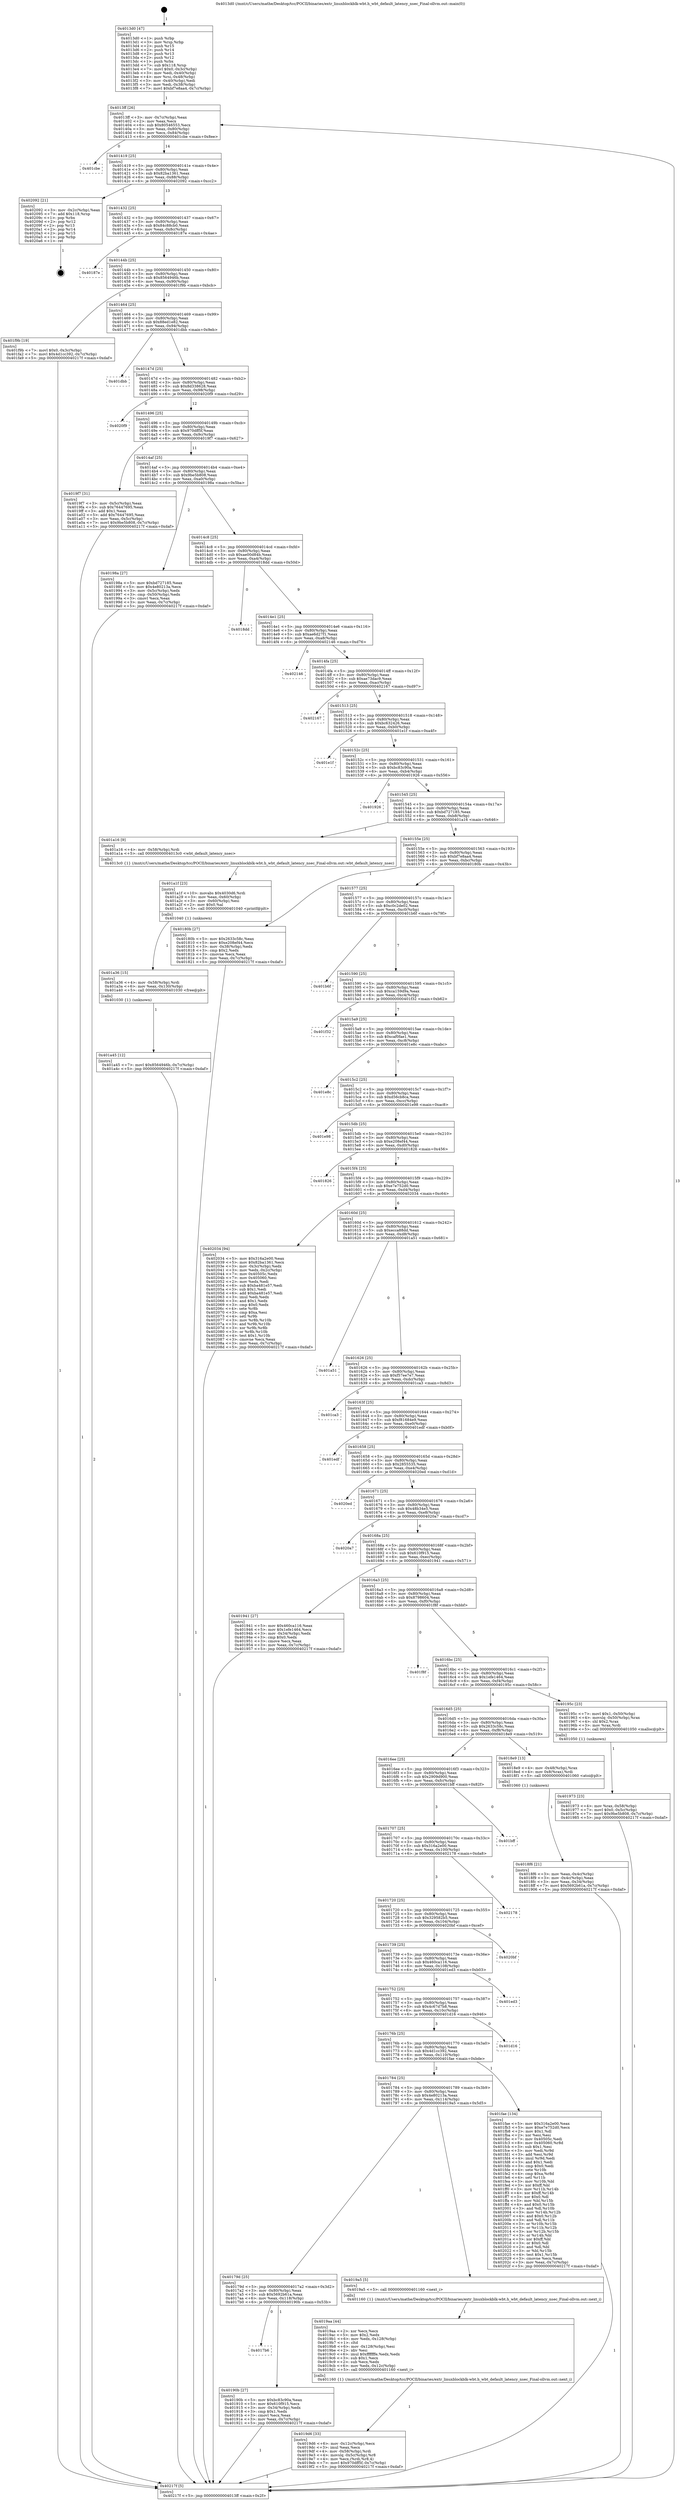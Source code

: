 digraph "0x4013d0" {
  label = "0x4013d0 (/mnt/c/Users/mathe/Desktop/tcc/POCII/binaries/extr_linuxblockblk-wbt.h_wbt_default_latency_nsec_Final-ollvm.out::main(0))"
  labelloc = "t"
  node[shape=record]

  Entry [label="",width=0.3,height=0.3,shape=circle,fillcolor=black,style=filled]
  "0x4013ff" [label="{
     0x4013ff [26]\l
     | [instrs]\l
     &nbsp;&nbsp;0x4013ff \<+3\>: mov -0x7c(%rbp),%eax\l
     &nbsp;&nbsp;0x401402 \<+2\>: mov %eax,%ecx\l
     &nbsp;&nbsp;0x401404 \<+6\>: sub $0x80546553,%ecx\l
     &nbsp;&nbsp;0x40140a \<+3\>: mov %eax,-0x80(%rbp)\l
     &nbsp;&nbsp;0x40140d \<+6\>: mov %ecx,-0x84(%rbp)\l
     &nbsp;&nbsp;0x401413 \<+6\>: je 0000000000401cbe \<main+0x8ee\>\l
  }"]
  "0x401cbe" [label="{
     0x401cbe\l
  }", style=dashed]
  "0x401419" [label="{
     0x401419 [25]\l
     | [instrs]\l
     &nbsp;&nbsp;0x401419 \<+5\>: jmp 000000000040141e \<main+0x4e\>\l
     &nbsp;&nbsp;0x40141e \<+3\>: mov -0x80(%rbp),%eax\l
     &nbsp;&nbsp;0x401421 \<+5\>: sub $0x82ba1361,%eax\l
     &nbsp;&nbsp;0x401426 \<+6\>: mov %eax,-0x88(%rbp)\l
     &nbsp;&nbsp;0x40142c \<+6\>: je 0000000000402092 \<main+0xcc2\>\l
  }"]
  Exit [label="",width=0.3,height=0.3,shape=circle,fillcolor=black,style=filled,peripheries=2]
  "0x402092" [label="{
     0x402092 [21]\l
     | [instrs]\l
     &nbsp;&nbsp;0x402092 \<+3\>: mov -0x2c(%rbp),%eax\l
     &nbsp;&nbsp;0x402095 \<+7\>: add $0x118,%rsp\l
     &nbsp;&nbsp;0x40209c \<+1\>: pop %rbx\l
     &nbsp;&nbsp;0x40209d \<+2\>: pop %r12\l
     &nbsp;&nbsp;0x40209f \<+2\>: pop %r13\l
     &nbsp;&nbsp;0x4020a1 \<+2\>: pop %r14\l
     &nbsp;&nbsp;0x4020a3 \<+2\>: pop %r15\l
     &nbsp;&nbsp;0x4020a5 \<+1\>: pop %rbp\l
     &nbsp;&nbsp;0x4020a6 \<+1\>: ret\l
  }"]
  "0x401432" [label="{
     0x401432 [25]\l
     | [instrs]\l
     &nbsp;&nbsp;0x401432 \<+5\>: jmp 0000000000401437 \<main+0x67\>\l
     &nbsp;&nbsp;0x401437 \<+3\>: mov -0x80(%rbp),%eax\l
     &nbsp;&nbsp;0x40143a \<+5\>: sub $0x84c88cb0,%eax\l
     &nbsp;&nbsp;0x40143f \<+6\>: mov %eax,-0x8c(%rbp)\l
     &nbsp;&nbsp;0x401445 \<+6\>: je 000000000040187e \<main+0x4ae\>\l
  }"]
  "0x401a45" [label="{
     0x401a45 [12]\l
     | [instrs]\l
     &nbsp;&nbsp;0x401a45 \<+7\>: movl $0x8564946b,-0x7c(%rbp)\l
     &nbsp;&nbsp;0x401a4c \<+5\>: jmp 000000000040217f \<main+0xdaf\>\l
  }"]
  "0x40187e" [label="{
     0x40187e\l
  }", style=dashed]
  "0x40144b" [label="{
     0x40144b [25]\l
     | [instrs]\l
     &nbsp;&nbsp;0x40144b \<+5\>: jmp 0000000000401450 \<main+0x80\>\l
     &nbsp;&nbsp;0x401450 \<+3\>: mov -0x80(%rbp),%eax\l
     &nbsp;&nbsp;0x401453 \<+5\>: sub $0x8564946b,%eax\l
     &nbsp;&nbsp;0x401458 \<+6\>: mov %eax,-0x90(%rbp)\l
     &nbsp;&nbsp;0x40145e \<+6\>: je 0000000000401f9b \<main+0xbcb\>\l
  }"]
  "0x401a36" [label="{
     0x401a36 [15]\l
     | [instrs]\l
     &nbsp;&nbsp;0x401a36 \<+4\>: mov -0x58(%rbp),%rdi\l
     &nbsp;&nbsp;0x401a3a \<+6\>: mov %eax,-0x130(%rbp)\l
     &nbsp;&nbsp;0x401a40 \<+5\>: call 0000000000401030 \<free@plt\>\l
     | [calls]\l
     &nbsp;&nbsp;0x401030 \{1\} (unknown)\l
  }"]
  "0x401f9b" [label="{
     0x401f9b [19]\l
     | [instrs]\l
     &nbsp;&nbsp;0x401f9b \<+7\>: movl $0x0,-0x3c(%rbp)\l
     &nbsp;&nbsp;0x401fa2 \<+7\>: movl $0x4d1cc392,-0x7c(%rbp)\l
     &nbsp;&nbsp;0x401fa9 \<+5\>: jmp 000000000040217f \<main+0xdaf\>\l
  }"]
  "0x401464" [label="{
     0x401464 [25]\l
     | [instrs]\l
     &nbsp;&nbsp;0x401464 \<+5\>: jmp 0000000000401469 \<main+0x99\>\l
     &nbsp;&nbsp;0x401469 \<+3\>: mov -0x80(%rbp),%eax\l
     &nbsp;&nbsp;0x40146c \<+5\>: sub $0x88ed1e82,%eax\l
     &nbsp;&nbsp;0x401471 \<+6\>: mov %eax,-0x94(%rbp)\l
     &nbsp;&nbsp;0x401477 \<+6\>: je 0000000000401dbb \<main+0x9eb\>\l
  }"]
  "0x401a1f" [label="{
     0x401a1f [23]\l
     | [instrs]\l
     &nbsp;&nbsp;0x401a1f \<+10\>: movabs $0x4030d6,%rdi\l
     &nbsp;&nbsp;0x401a29 \<+3\>: mov %eax,-0x60(%rbp)\l
     &nbsp;&nbsp;0x401a2c \<+3\>: mov -0x60(%rbp),%esi\l
     &nbsp;&nbsp;0x401a2f \<+2\>: mov $0x0,%al\l
     &nbsp;&nbsp;0x401a31 \<+5\>: call 0000000000401040 \<printf@plt\>\l
     | [calls]\l
     &nbsp;&nbsp;0x401040 \{1\} (unknown)\l
  }"]
  "0x401dbb" [label="{
     0x401dbb\l
  }", style=dashed]
  "0x40147d" [label="{
     0x40147d [25]\l
     | [instrs]\l
     &nbsp;&nbsp;0x40147d \<+5\>: jmp 0000000000401482 \<main+0xb2\>\l
     &nbsp;&nbsp;0x401482 \<+3\>: mov -0x80(%rbp),%eax\l
     &nbsp;&nbsp;0x401485 \<+5\>: sub $0x8d338628,%eax\l
     &nbsp;&nbsp;0x40148a \<+6\>: mov %eax,-0x98(%rbp)\l
     &nbsp;&nbsp;0x401490 \<+6\>: je 00000000004020f9 \<main+0xd29\>\l
  }"]
  "0x4019d6" [label="{
     0x4019d6 [33]\l
     | [instrs]\l
     &nbsp;&nbsp;0x4019d6 \<+6\>: mov -0x12c(%rbp),%ecx\l
     &nbsp;&nbsp;0x4019dc \<+3\>: imul %eax,%ecx\l
     &nbsp;&nbsp;0x4019df \<+4\>: mov -0x58(%rbp),%rdi\l
     &nbsp;&nbsp;0x4019e3 \<+4\>: movslq -0x5c(%rbp),%r8\l
     &nbsp;&nbsp;0x4019e7 \<+4\>: mov %ecx,(%rdi,%r8,4)\l
     &nbsp;&nbsp;0x4019eb \<+7\>: movl $0x970dff5f,-0x7c(%rbp)\l
     &nbsp;&nbsp;0x4019f2 \<+5\>: jmp 000000000040217f \<main+0xdaf\>\l
  }"]
  "0x4020f9" [label="{
     0x4020f9\l
  }", style=dashed]
  "0x401496" [label="{
     0x401496 [25]\l
     | [instrs]\l
     &nbsp;&nbsp;0x401496 \<+5\>: jmp 000000000040149b \<main+0xcb\>\l
     &nbsp;&nbsp;0x40149b \<+3\>: mov -0x80(%rbp),%eax\l
     &nbsp;&nbsp;0x40149e \<+5\>: sub $0x970dff5f,%eax\l
     &nbsp;&nbsp;0x4014a3 \<+6\>: mov %eax,-0x9c(%rbp)\l
     &nbsp;&nbsp;0x4014a9 \<+6\>: je 00000000004019f7 \<main+0x627\>\l
  }"]
  "0x4019aa" [label="{
     0x4019aa [44]\l
     | [instrs]\l
     &nbsp;&nbsp;0x4019aa \<+2\>: xor %ecx,%ecx\l
     &nbsp;&nbsp;0x4019ac \<+5\>: mov $0x2,%edx\l
     &nbsp;&nbsp;0x4019b1 \<+6\>: mov %edx,-0x128(%rbp)\l
     &nbsp;&nbsp;0x4019b7 \<+1\>: cltd\l
     &nbsp;&nbsp;0x4019b8 \<+6\>: mov -0x128(%rbp),%esi\l
     &nbsp;&nbsp;0x4019be \<+2\>: idiv %esi\l
     &nbsp;&nbsp;0x4019c0 \<+6\>: imul $0xfffffffe,%edx,%edx\l
     &nbsp;&nbsp;0x4019c6 \<+3\>: sub $0x1,%ecx\l
     &nbsp;&nbsp;0x4019c9 \<+2\>: sub %ecx,%edx\l
     &nbsp;&nbsp;0x4019cb \<+6\>: mov %edx,-0x12c(%rbp)\l
     &nbsp;&nbsp;0x4019d1 \<+5\>: call 0000000000401160 \<next_i\>\l
     | [calls]\l
     &nbsp;&nbsp;0x401160 \{1\} (/mnt/c/Users/mathe/Desktop/tcc/POCII/binaries/extr_linuxblockblk-wbt.h_wbt_default_latency_nsec_Final-ollvm.out::next_i)\l
  }"]
  "0x4019f7" [label="{
     0x4019f7 [31]\l
     | [instrs]\l
     &nbsp;&nbsp;0x4019f7 \<+3\>: mov -0x5c(%rbp),%eax\l
     &nbsp;&nbsp;0x4019fa \<+5\>: sub $0x76447695,%eax\l
     &nbsp;&nbsp;0x4019ff \<+3\>: add $0x1,%eax\l
     &nbsp;&nbsp;0x401a02 \<+5\>: add $0x76447695,%eax\l
     &nbsp;&nbsp;0x401a07 \<+3\>: mov %eax,-0x5c(%rbp)\l
     &nbsp;&nbsp;0x401a0a \<+7\>: movl $0x9be5b808,-0x7c(%rbp)\l
     &nbsp;&nbsp;0x401a11 \<+5\>: jmp 000000000040217f \<main+0xdaf\>\l
  }"]
  "0x4014af" [label="{
     0x4014af [25]\l
     | [instrs]\l
     &nbsp;&nbsp;0x4014af \<+5\>: jmp 00000000004014b4 \<main+0xe4\>\l
     &nbsp;&nbsp;0x4014b4 \<+3\>: mov -0x80(%rbp),%eax\l
     &nbsp;&nbsp;0x4014b7 \<+5\>: sub $0x9be5b808,%eax\l
     &nbsp;&nbsp;0x4014bc \<+6\>: mov %eax,-0xa0(%rbp)\l
     &nbsp;&nbsp;0x4014c2 \<+6\>: je 000000000040198a \<main+0x5ba\>\l
  }"]
  "0x401973" [label="{
     0x401973 [23]\l
     | [instrs]\l
     &nbsp;&nbsp;0x401973 \<+4\>: mov %rax,-0x58(%rbp)\l
     &nbsp;&nbsp;0x401977 \<+7\>: movl $0x0,-0x5c(%rbp)\l
     &nbsp;&nbsp;0x40197e \<+7\>: movl $0x9be5b808,-0x7c(%rbp)\l
     &nbsp;&nbsp;0x401985 \<+5\>: jmp 000000000040217f \<main+0xdaf\>\l
  }"]
  "0x40198a" [label="{
     0x40198a [27]\l
     | [instrs]\l
     &nbsp;&nbsp;0x40198a \<+5\>: mov $0xbd727185,%eax\l
     &nbsp;&nbsp;0x40198f \<+5\>: mov $0x4e80213a,%ecx\l
     &nbsp;&nbsp;0x401994 \<+3\>: mov -0x5c(%rbp),%edx\l
     &nbsp;&nbsp;0x401997 \<+3\>: cmp -0x50(%rbp),%edx\l
     &nbsp;&nbsp;0x40199a \<+3\>: cmovl %ecx,%eax\l
     &nbsp;&nbsp;0x40199d \<+3\>: mov %eax,-0x7c(%rbp)\l
     &nbsp;&nbsp;0x4019a0 \<+5\>: jmp 000000000040217f \<main+0xdaf\>\l
  }"]
  "0x4014c8" [label="{
     0x4014c8 [25]\l
     | [instrs]\l
     &nbsp;&nbsp;0x4014c8 \<+5\>: jmp 00000000004014cd \<main+0xfd\>\l
     &nbsp;&nbsp;0x4014cd \<+3\>: mov -0x80(%rbp),%eax\l
     &nbsp;&nbsp;0x4014d0 \<+5\>: sub $0xae00d84b,%eax\l
     &nbsp;&nbsp;0x4014d5 \<+6\>: mov %eax,-0xa4(%rbp)\l
     &nbsp;&nbsp;0x4014db \<+6\>: je 00000000004018dd \<main+0x50d\>\l
  }"]
  "0x4017b6" [label="{
     0x4017b6\l
  }", style=dashed]
  "0x4018dd" [label="{
     0x4018dd\l
  }", style=dashed]
  "0x4014e1" [label="{
     0x4014e1 [25]\l
     | [instrs]\l
     &nbsp;&nbsp;0x4014e1 \<+5\>: jmp 00000000004014e6 \<main+0x116\>\l
     &nbsp;&nbsp;0x4014e6 \<+3\>: mov -0x80(%rbp),%eax\l
     &nbsp;&nbsp;0x4014e9 \<+5\>: sub $0xae6d27f1,%eax\l
     &nbsp;&nbsp;0x4014ee \<+6\>: mov %eax,-0xa8(%rbp)\l
     &nbsp;&nbsp;0x4014f4 \<+6\>: je 0000000000402146 \<main+0xd76\>\l
  }"]
  "0x40190b" [label="{
     0x40190b [27]\l
     | [instrs]\l
     &nbsp;&nbsp;0x40190b \<+5\>: mov $0xbc83c90a,%eax\l
     &nbsp;&nbsp;0x401910 \<+5\>: mov $0x610f915,%ecx\l
     &nbsp;&nbsp;0x401915 \<+3\>: mov -0x34(%rbp),%edx\l
     &nbsp;&nbsp;0x401918 \<+3\>: cmp $0x1,%edx\l
     &nbsp;&nbsp;0x40191b \<+3\>: cmovl %ecx,%eax\l
     &nbsp;&nbsp;0x40191e \<+3\>: mov %eax,-0x7c(%rbp)\l
     &nbsp;&nbsp;0x401921 \<+5\>: jmp 000000000040217f \<main+0xdaf\>\l
  }"]
  "0x402146" [label="{
     0x402146\l
  }", style=dashed]
  "0x4014fa" [label="{
     0x4014fa [25]\l
     | [instrs]\l
     &nbsp;&nbsp;0x4014fa \<+5\>: jmp 00000000004014ff \<main+0x12f\>\l
     &nbsp;&nbsp;0x4014ff \<+3\>: mov -0x80(%rbp),%eax\l
     &nbsp;&nbsp;0x401502 \<+5\>: sub $0xae73dac9,%eax\l
     &nbsp;&nbsp;0x401507 \<+6\>: mov %eax,-0xac(%rbp)\l
     &nbsp;&nbsp;0x40150d \<+6\>: je 0000000000402167 \<main+0xd97\>\l
  }"]
  "0x40179d" [label="{
     0x40179d [25]\l
     | [instrs]\l
     &nbsp;&nbsp;0x40179d \<+5\>: jmp 00000000004017a2 \<main+0x3d2\>\l
     &nbsp;&nbsp;0x4017a2 \<+3\>: mov -0x80(%rbp),%eax\l
     &nbsp;&nbsp;0x4017a5 \<+5\>: sub $0x5692b61a,%eax\l
     &nbsp;&nbsp;0x4017aa \<+6\>: mov %eax,-0x118(%rbp)\l
     &nbsp;&nbsp;0x4017b0 \<+6\>: je 000000000040190b \<main+0x53b\>\l
  }"]
  "0x402167" [label="{
     0x402167\l
  }", style=dashed]
  "0x401513" [label="{
     0x401513 [25]\l
     | [instrs]\l
     &nbsp;&nbsp;0x401513 \<+5\>: jmp 0000000000401518 \<main+0x148\>\l
     &nbsp;&nbsp;0x401518 \<+3\>: mov -0x80(%rbp),%eax\l
     &nbsp;&nbsp;0x40151b \<+5\>: sub $0xbc632426,%eax\l
     &nbsp;&nbsp;0x401520 \<+6\>: mov %eax,-0xb0(%rbp)\l
     &nbsp;&nbsp;0x401526 \<+6\>: je 0000000000401e1f \<main+0xa4f\>\l
  }"]
  "0x4019a5" [label="{
     0x4019a5 [5]\l
     | [instrs]\l
     &nbsp;&nbsp;0x4019a5 \<+5\>: call 0000000000401160 \<next_i\>\l
     | [calls]\l
     &nbsp;&nbsp;0x401160 \{1\} (/mnt/c/Users/mathe/Desktop/tcc/POCII/binaries/extr_linuxblockblk-wbt.h_wbt_default_latency_nsec_Final-ollvm.out::next_i)\l
  }"]
  "0x401e1f" [label="{
     0x401e1f\l
  }", style=dashed]
  "0x40152c" [label="{
     0x40152c [25]\l
     | [instrs]\l
     &nbsp;&nbsp;0x40152c \<+5\>: jmp 0000000000401531 \<main+0x161\>\l
     &nbsp;&nbsp;0x401531 \<+3\>: mov -0x80(%rbp),%eax\l
     &nbsp;&nbsp;0x401534 \<+5\>: sub $0xbc83c90a,%eax\l
     &nbsp;&nbsp;0x401539 \<+6\>: mov %eax,-0xb4(%rbp)\l
     &nbsp;&nbsp;0x40153f \<+6\>: je 0000000000401926 \<main+0x556\>\l
  }"]
  "0x401784" [label="{
     0x401784 [25]\l
     | [instrs]\l
     &nbsp;&nbsp;0x401784 \<+5\>: jmp 0000000000401789 \<main+0x3b9\>\l
     &nbsp;&nbsp;0x401789 \<+3\>: mov -0x80(%rbp),%eax\l
     &nbsp;&nbsp;0x40178c \<+5\>: sub $0x4e80213a,%eax\l
     &nbsp;&nbsp;0x401791 \<+6\>: mov %eax,-0x114(%rbp)\l
     &nbsp;&nbsp;0x401797 \<+6\>: je 00000000004019a5 \<main+0x5d5\>\l
  }"]
  "0x401926" [label="{
     0x401926\l
  }", style=dashed]
  "0x401545" [label="{
     0x401545 [25]\l
     | [instrs]\l
     &nbsp;&nbsp;0x401545 \<+5\>: jmp 000000000040154a \<main+0x17a\>\l
     &nbsp;&nbsp;0x40154a \<+3\>: mov -0x80(%rbp),%eax\l
     &nbsp;&nbsp;0x40154d \<+5\>: sub $0xbd727185,%eax\l
     &nbsp;&nbsp;0x401552 \<+6\>: mov %eax,-0xb8(%rbp)\l
     &nbsp;&nbsp;0x401558 \<+6\>: je 0000000000401a16 \<main+0x646\>\l
  }"]
  "0x401fae" [label="{
     0x401fae [134]\l
     | [instrs]\l
     &nbsp;&nbsp;0x401fae \<+5\>: mov $0x316a2e00,%eax\l
     &nbsp;&nbsp;0x401fb3 \<+5\>: mov $0xe7e752d0,%ecx\l
     &nbsp;&nbsp;0x401fb8 \<+2\>: mov $0x1,%dl\l
     &nbsp;&nbsp;0x401fba \<+2\>: xor %esi,%esi\l
     &nbsp;&nbsp;0x401fbc \<+7\>: mov 0x40505c,%edi\l
     &nbsp;&nbsp;0x401fc3 \<+8\>: mov 0x405060,%r8d\l
     &nbsp;&nbsp;0x401fcb \<+3\>: sub $0x1,%esi\l
     &nbsp;&nbsp;0x401fce \<+3\>: mov %edi,%r9d\l
     &nbsp;&nbsp;0x401fd1 \<+3\>: add %esi,%r9d\l
     &nbsp;&nbsp;0x401fd4 \<+4\>: imul %r9d,%edi\l
     &nbsp;&nbsp;0x401fd8 \<+3\>: and $0x1,%edi\l
     &nbsp;&nbsp;0x401fdb \<+3\>: cmp $0x0,%edi\l
     &nbsp;&nbsp;0x401fde \<+4\>: sete %r10b\l
     &nbsp;&nbsp;0x401fe2 \<+4\>: cmp $0xa,%r8d\l
     &nbsp;&nbsp;0x401fe6 \<+4\>: setl %r11b\l
     &nbsp;&nbsp;0x401fea \<+3\>: mov %r10b,%bl\l
     &nbsp;&nbsp;0x401fed \<+3\>: xor $0xff,%bl\l
     &nbsp;&nbsp;0x401ff0 \<+3\>: mov %r11b,%r14b\l
     &nbsp;&nbsp;0x401ff3 \<+4\>: xor $0xff,%r14b\l
     &nbsp;&nbsp;0x401ff7 \<+3\>: xor $0x0,%dl\l
     &nbsp;&nbsp;0x401ffa \<+3\>: mov %bl,%r15b\l
     &nbsp;&nbsp;0x401ffd \<+4\>: and $0x0,%r15b\l
     &nbsp;&nbsp;0x402001 \<+3\>: and %dl,%r10b\l
     &nbsp;&nbsp;0x402004 \<+3\>: mov %r14b,%r12b\l
     &nbsp;&nbsp;0x402007 \<+4\>: and $0x0,%r12b\l
     &nbsp;&nbsp;0x40200b \<+3\>: and %dl,%r11b\l
     &nbsp;&nbsp;0x40200e \<+3\>: or %r10b,%r15b\l
     &nbsp;&nbsp;0x402011 \<+3\>: or %r11b,%r12b\l
     &nbsp;&nbsp;0x402014 \<+3\>: xor %r12b,%r15b\l
     &nbsp;&nbsp;0x402017 \<+3\>: or %r14b,%bl\l
     &nbsp;&nbsp;0x40201a \<+3\>: xor $0xff,%bl\l
     &nbsp;&nbsp;0x40201d \<+3\>: or $0x0,%dl\l
     &nbsp;&nbsp;0x402020 \<+2\>: and %dl,%bl\l
     &nbsp;&nbsp;0x402022 \<+3\>: or %bl,%r15b\l
     &nbsp;&nbsp;0x402025 \<+4\>: test $0x1,%r15b\l
     &nbsp;&nbsp;0x402029 \<+3\>: cmovne %ecx,%eax\l
     &nbsp;&nbsp;0x40202c \<+3\>: mov %eax,-0x7c(%rbp)\l
     &nbsp;&nbsp;0x40202f \<+5\>: jmp 000000000040217f \<main+0xdaf\>\l
  }"]
  "0x401a16" [label="{
     0x401a16 [9]\l
     | [instrs]\l
     &nbsp;&nbsp;0x401a16 \<+4\>: mov -0x58(%rbp),%rdi\l
     &nbsp;&nbsp;0x401a1a \<+5\>: call 00000000004013c0 \<wbt_default_latency_nsec\>\l
     | [calls]\l
     &nbsp;&nbsp;0x4013c0 \{1\} (/mnt/c/Users/mathe/Desktop/tcc/POCII/binaries/extr_linuxblockblk-wbt.h_wbt_default_latency_nsec_Final-ollvm.out::wbt_default_latency_nsec)\l
  }"]
  "0x40155e" [label="{
     0x40155e [25]\l
     | [instrs]\l
     &nbsp;&nbsp;0x40155e \<+5\>: jmp 0000000000401563 \<main+0x193\>\l
     &nbsp;&nbsp;0x401563 \<+3\>: mov -0x80(%rbp),%eax\l
     &nbsp;&nbsp;0x401566 \<+5\>: sub $0xbf7e8aa4,%eax\l
     &nbsp;&nbsp;0x40156b \<+6\>: mov %eax,-0xbc(%rbp)\l
     &nbsp;&nbsp;0x401571 \<+6\>: je 000000000040180b \<main+0x43b\>\l
  }"]
  "0x40176b" [label="{
     0x40176b [25]\l
     | [instrs]\l
     &nbsp;&nbsp;0x40176b \<+5\>: jmp 0000000000401770 \<main+0x3a0\>\l
     &nbsp;&nbsp;0x401770 \<+3\>: mov -0x80(%rbp),%eax\l
     &nbsp;&nbsp;0x401773 \<+5\>: sub $0x4d1cc392,%eax\l
     &nbsp;&nbsp;0x401778 \<+6\>: mov %eax,-0x110(%rbp)\l
     &nbsp;&nbsp;0x40177e \<+6\>: je 0000000000401fae \<main+0xbde\>\l
  }"]
  "0x40180b" [label="{
     0x40180b [27]\l
     | [instrs]\l
     &nbsp;&nbsp;0x40180b \<+5\>: mov $0x2633c58c,%eax\l
     &nbsp;&nbsp;0x401810 \<+5\>: mov $0xe208ef44,%ecx\l
     &nbsp;&nbsp;0x401815 \<+3\>: mov -0x38(%rbp),%edx\l
     &nbsp;&nbsp;0x401818 \<+3\>: cmp $0x2,%edx\l
     &nbsp;&nbsp;0x40181b \<+3\>: cmovne %ecx,%eax\l
     &nbsp;&nbsp;0x40181e \<+3\>: mov %eax,-0x7c(%rbp)\l
     &nbsp;&nbsp;0x401821 \<+5\>: jmp 000000000040217f \<main+0xdaf\>\l
  }"]
  "0x401577" [label="{
     0x401577 [25]\l
     | [instrs]\l
     &nbsp;&nbsp;0x401577 \<+5\>: jmp 000000000040157c \<main+0x1ac\>\l
     &nbsp;&nbsp;0x40157c \<+3\>: mov -0x80(%rbp),%eax\l
     &nbsp;&nbsp;0x40157f \<+5\>: sub $0xc0c2de02,%eax\l
     &nbsp;&nbsp;0x401584 \<+6\>: mov %eax,-0xc0(%rbp)\l
     &nbsp;&nbsp;0x40158a \<+6\>: je 0000000000401b6f \<main+0x79f\>\l
  }"]
  "0x40217f" [label="{
     0x40217f [5]\l
     | [instrs]\l
     &nbsp;&nbsp;0x40217f \<+5\>: jmp 00000000004013ff \<main+0x2f\>\l
  }"]
  "0x4013d0" [label="{
     0x4013d0 [47]\l
     | [instrs]\l
     &nbsp;&nbsp;0x4013d0 \<+1\>: push %rbp\l
     &nbsp;&nbsp;0x4013d1 \<+3\>: mov %rsp,%rbp\l
     &nbsp;&nbsp;0x4013d4 \<+2\>: push %r15\l
     &nbsp;&nbsp;0x4013d6 \<+2\>: push %r14\l
     &nbsp;&nbsp;0x4013d8 \<+2\>: push %r13\l
     &nbsp;&nbsp;0x4013da \<+2\>: push %r12\l
     &nbsp;&nbsp;0x4013dc \<+1\>: push %rbx\l
     &nbsp;&nbsp;0x4013dd \<+7\>: sub $0x118,%rsp\l
     &nbsp;&nbsp;0x4013e4 \<+7\>: movl $0x0,-0x3c(%rbp)\l
     &nbsp;&nbsp;0x4013eb \<+3\>: mov %edi,-0x40(%rbp)\l
     &nbsp;&nbsp;0x4013ee \<+4\>: mov %rsi,-0x48(%rbp)\l
     &nbsp;&nbsp;0x4013f2 \<+3\>: mov -0x40(%rbp),%edi\l
     &nbsp;&nbsp;0x4013f5 \<+3\>: mov %edi,-0x38(%rbp)\l
     &nbsp;&nbsp;0x4013f8 \<+7\>: movl $0xbf7e8aa4,-0x7c(%rbp)\l
  }"]
  "0x401d16" [label="{
     0x401d16\l
  }", style=dashed]
  "0x401b6f" [label="{
     0x401b6f\l
  }", style=dashed]
  "0x401590" [label="{
     0x401590 [25]\l
     | [instrs]\l
     &nbsp;&nbsp;0x401590 \<+5\>: jmp 0000000000401595 \<main+0x1c5\>\l
     &nbsp;&nbsp;0x401595 \<+3\>: mov -0x80(%rbp),%eax\l
     &nbsp;&nbsp;0x401598 \<+5\>: sub $0xca159d9a,%eax\l
     &nbsp;&nbsp;0x40159d \<+6\>: mov %eax,-0xc4(%rbp)\l
     &nbsp;&nbsp;0x4015a3 \<+6\>: je 0000000000401f32 \<main+0xb62\>\l
  }"]
  "0x401752" [label="{
     0x401752 [25]\l
     | [instrs]\l
     &nbsp;&nbsp;0x401752 \<+5\>: jmp 0000000000401757 \<main+0x387\>\l
     &nbsp;&nbsp;0x401757 \<+3\>: mov -0x80(%rbp),%eax\l
     &nbsp;&nbsp;0x40175a \<+5\>: sub $0x4c67d7b8,%eax\l
     &nbsp;&nbsp;0x40175f \<+6\>: mov %eax,-0x10c(%rbp)\l
     &nbsp;&nbsp;0x401765 \<+6\>: je 0000000000401d16 \<main+0x946\>\l
  }"]
  "0x401f32" [label="{
     0x401f32\l
  }", style=dashed]
  "0x4015a9" [label="{
     0x4015a9 [25]\l
     | [instrs]\l
     &nbsp;&nbsp;0x4015a9 \<+5\>: jmp 00000000004015ae \<main+0x1de\>\l
     &nbsp;&nbsp;0x4015ae \<+3\>: mov -0x80(%rbp),%eax\l
     &nbsp;&nbsp;0x4015b1 \<+5\>: sub $0xcaf0fae1,%eax\l
     &nbsp;&nbsp;0x4015b6 \<+6\>: mov %eax,-0xc8(%rbp)\l
     &nbsp;&nbsp;0x4015bc \<+6\>: je 0000000000401e8c \<main+0xabc\>\l
  }"]
  "0x401ed3" [label="{
     0x401ed3\l
  }", style=dashed]
  "0x401e8c" [label="{
     0x401e8c\l
  }", style=dashed]
  "0x4015c2" [label="{
     0x4015c2 [25]\l
     | [instrs]\l
     &nbsp;&nbsp;0x4015c2 \<+5\>: jmp 00000000004015c7 \<main+0x1f7\>\l
     &nbsp;&nbsp;0x4015c7 \<+3\>: mov -0x80(%rbp),%eax\l
     &nbsp;&nbsp;0x4015ca \<+5\>: sub $0xd56cb8ca,%eax\l
     &nbsp;&nbsp;0x4015cf \<+6\>: mov %eax,-0xcc(%rbp)\l
     &nbsp;&nbsp;0x4015d5 \<+6\>: je 0000000000401e98 \<main+0xac8\>\l
  }"]
  "0x401739" [label="{
     0x401739 [25]\l
     | [instrs]\l
     &nbsp;&nbsp;0x401739 \<+5\>: jmp 000000000040173e \<main+0x36e\>\l
     &nbsp;&nbsp;0x40173e \<+3\>: mov -0x80(%rbp),%eax\l
     &nbsp;&nbsp;0x401741 \<+5\>: sub $0x460ca116,%eax\l
     &nbsp;&nbsp;0x401746 \<+6\>: mov %eax,-0x108(%rbp)\l
     &nbsp;&nbsp;0x40174c \<+6\>: je 0000000000401ed3 \<main+0xb03\>\l
  }"]
  "0x401e98" [label="{
     0x401e98\l
  }", style=dashed]
  "0x4015db" [label="{
     0x4015db [25]\l
     | [instrs]\l
     &nbsp;&nbsp;0x4015db \<+5\>: jmp 00000000004015e0 \<main+0x210\>\l
     &nbsp;&nbsp;0x4015e0 \<+3\>: mov -0x80(%rbp),%eax\l
     &nbsp;&nbsp;0x4015e3 \<+5\>: sub $0xe208ef44,%eax\l
     &nbsp;&nbsp;0x4015e8 \<+6\>: mov %eax,-0xd0(%rbp)\l
     &nbsp;&nbsp;0x4015ee \<+6\>: je 0000000000401826 \<main+0x456\>\l
  }"]
  "0x4020bf" [label="{
     0x4020bf\l
  }", style=dashed]
  "0x401826" [label="{
     0x401826\l
  }", style=dashed]
  "0x4015f4" [label="{
     0x4015f4 [25]\l
     | [instrs]\l
     &nbsp;&nbsp;0x4015f4 \<+5\>: jmp 00000000004015f9 \<main+0x229\>\l
     &nbsp;&nbsp;0x4015f9 \<+3\>: mov -0x80(%rbp),%eax\l
     &nbsp;&nbsp;0x4015fc \<+5\>: sub $0xe7e752d0,%eax\l
     &nbsp;&nbsp;0x401601 \<+6\>: mov %eax,-0xd4(%rbp)\l
     &nbsp;&nbsp;0x401607 \<+6\>: je 0000000000402034 \<main+0xc64\>\l
  }"]
  "0x401720" [label="{
     0x401720 [25]\l
     | [instrs]\l
     &nbsp;&nbsp;0x401720 \<+5\>: jmp 0000000000401725 \<main+0x355\>\l
     &nbsp;&nbsp;0x401725 \<+3\>: mov -0x80(%rbp),%eax\l
     &nbsp;&nbsp;0x401728 \<+5\>: sub $0x329582b5,%eax\l
     &nbsp;&nbsp;0x40172d \<+6\>: mov %eax,-0x104(%rbp)\l
     &nbsp;&nbsp;0x401733 \<+6\>: je 00000000004020bf \<main+0xcef\>\l
  }"]
  "0x402034" [label="{
     0x402034 [94]\l
     | [instrs]\l
     &nbsp;&nbsp;0x402034 \<+5\>: mov $0x316a2e00,%eax\l
     &nbsp;&nbsp;0x402039 \<+5\>: mov $0x82ba1361,%ecx\l
     &nbsp;&nbsp;0x40203e \<+3\>: mov -0x3c(%rbp),%edx\l
     &nbsp;&nbsp;0x402041 \<+3\>: mov %edx,-0x2c(%rbp)\l
     &nbsp;&nbsp;0x402044 \<+7\>: mov 0x40505c,%edx\l
     &nbsp;&nbsp;0x40204b \<+7\>: mov 0x405060,%esi\l
     &nbsp;&nbsp;0x402052 \<+2\>: mov %edx,%edi\l
     &nbsp;&nbsp;0x402054 \<+6\>: sub $0xba481e57,%edi\l
     &nbsp;&nbsp;0x40205a \<+3\>: sub $0x1,%edi\l
     &nbsp;&nbsp;0x40205d \<+6\>: add $0xba481e57,%edi\l
     &nbsp;&nbsp;0x402063 \<+3\>: imul %edi,%edx\l
     &nbsp;&nbsp;0x402066 \<+3\>: and $0x1,%edx\l
     &nbsp;&nbsp;0x402069 \<+3\>: cmp $0x0,%edx\l
     &nbsp;&nbsp;0x40206c \<+4\>: sete %r8b\l
     &nbsp;&nbsp;0x402070 \<+3\>: cmp $0xa,%esi\l
     &nbsp;&nbsp;0x402073 \<+4\>: setl %r9b\l
     &nbsp;&nbsp;0x402077 \<+3\>: mov %r8b,%r10b\l
     &nbsp;&nbsp;0x40207a \<+3\>: and %r9b,%r10b\l
     &nbsp;&nbsp;0x40207d \<+3\>: xor %r9b,%r8b\l
     &nbsp;&nbsp;0x402080 \<+3\>: or %r8b,%r10b\l
     &nbsp;&nbsp;0x402083 \<+4\>: test $0x1,%r10b\l
     &nbsp;&nbsp;0x402087 \<+3\>: cmovne %ecx,%eax\l
     &nbsp;&nbsp;0x40208a \<+3\>: mov %eax,-0x7c(%rbp)\l
     &nbsp;&nbsp;0x40208d \<+5\>: jmp 000000000040217f \<main+0xdaf\>\l
  }"]
  "0x40160d" [label="{
     0x40160d [25]\l
     | [instrs]\l
     &nbsp;&nbsp;0x40160d \<+5\>: jmp 0000000000401612 \<main+0x242\>\l
     &nbsp;&nbsp;0x401612 \<+3\>: mov -0x80(%rbp),%eax\l
     &nbsp;&nbsp;0x401615 \<+5\>: sub $0xecca88dd,%eax\l
     &nbsp;&nbsp;0x40161a \<+6\>: mov %eax,-0xd8(%rbp)\l
     &nbsp;&nbsp;0x401620 \<+6\>: je 0000000000401a51 \<main+0x681\>\l
  }"]
  "0x402178" [label="{
     0x402178\l
  }", style=dashed]
  "0x401a51" [label="{
     0x401a51\l
  }", style=dashed]
  "0x401626" [label="{
     0x401626 [25]\l
     | [instrs]\l
     &nbsp;&nbsp;0x401626 \<+5\>: jmp 000000000040162b \<main+0x25b\>\l
     &nbsp;&nbsp;0x40162b \<+3\>: mov -0x80(%rbp),%eax\l
     &nbsp;&nbsp;0x40162e \<+5\>: sub $0xf57ee7e7,%eax\l
     &nbsp;&nbsp;0x401633 \<+6\>: mov %eax,-0xdc(%rbp)\l
     &nbsp;&nbsp;0x401639 \<+6\>: je 0000000000401ca3 \<main+0x8d3\>\l
  }"]
  "0x401707" [label="{
     0x401707 [25]\l
     | [instrs]\l
     &nbsp;&nbsp;0x401707 \<+5\>: jmp 000000000040170c \<main+0x33c\>\l
     &nbsp;&nbsp;0x40170c \<+3\>: mov -0x80(%rbp),%eax\l
     &nbsp;&nbsp;0x40170f \<+5\>: sub $0x316a2e00,%eax\l
     &nbsp;&nbsp;0x401714 \<+6\>: mov %eax,-0x100(%rbp)\l
     &nbsp;&nbsp;0x40171a \<+6\>: je 0000000000402178 \<main+0xda8\>\l
  }"]
  "0x401ca3" [label="{
     0x401ca3\l
  }", style=dashed]
  "0x40163f" [label="{
     0x40163f [25]\l
     | [instrs]\l
     &nbsp;&nbsp;0x40163f \<+5\>: jmp 0000000000401644 \<main+0x274\>\l
     &nbsp;&nbsp;0x401644 \<+3\>: mov -0x80(%rbp),%eax\l
     &nbsp;&nbsp;0x401647 \<+5\>: sub $0xf81684e9,%eax\l
     &nbsp;&nbsp;0x40164c \<+6\>: mov %eax,-0xe0(%rbp)\l
     &nbsp;&nbsp;0x401652 \<+6\>: je 0000000000401edf \<main+0xb0f\>\l
  }"]
  "0x401bff" [label="{
     0x401bff\l
  }", style=dashed]
  "0x401edf" [label="{
     0x401edf\l
  }", style=dashed]
  "0x401658" [label="{
     0x401658 [25]\l
     | [instrs]\l
     &nbsp;&nbsp;0x401658 \<+5\>: jmp 000000000040165d \<main+0x28d\>\l
     &nbsp;&nbsp;0x40165d \<+3\>: mov -0x80(%rbp),%eax\l
     &nbsp;&nbsp;0x401660 \<+5\>: sub $0x2855535,%eax\l
     &nbsp;&nbsp;0x401665 \<+6\>: mov %eax,-0xe4(%rbp)\l
     &nbsp;&nbsp;0x40166b \<+6\>: je 00000000004020ed \<main+0xd1d\>\l
  }"]
  "0x4018f6" [label="{
     0x4018f6 [21]\l
     | [instrs]\l
     &nbsp;&nbsp;0x4018f6 \<+3\>: mov %eax,-0x4c(%rbp)\l
     &nbsp;&nbsp;0x4018f9 \<+3\>: mov -0x4c(%rbp),%eax\l
     &nbsp;&nbsp;0x4018fc \<+3\>: mov %eax,-0x34(%rbp)\l
     &nbsp;&nbsp;0x4018ff \<+7\>: movl $0x5692b61a,-0x7c(%rbp)\l
     &nbsp;&nbsp;0x401906 \<+5\>: jmp 000000000040217f \<main+0xdaf\>\l
  }"]
  "0x4020ed" [label="{
     0x4020ed\l
  }", style=dashed]
  "0x401671" [label="{
     0x401671 [25]\l
     | [instrs]\l
     &nbsp;&nbsp;0x401671 \<+5\>: jmp 0000000000401676 \<main+0x2a6\>\l
     &nbsp;&nbsp;0x401676 \<+3\>: mov -0x80(%rbp),%eax\l
     &nbsp;&nbsp;0x401679 \<+5\>: sub $0x48b34e5,%eax\l
     &nbsp;&nbsp;0x40167e \<+6\>: mov %eax,-0xe8(%rbp)\l
     &nbsp;&nbsp;0x401684 \<+6\>: je 00000000004020a7 \<main+0xcd7\>\l
  }"]
  "0x4016ee" [label="{
     0x4016ee [25]\l
     | [instrs]\l
     &nbsp;&nbsp;0x4016ee \<+5\>: jmp 00000000004016f3 \<main+0x323\>\l
     &nbsp;&nbsp;0x4016f3 \<+3\>: mov -0x80(%rbp),%eax\l
     &nbsp;&nbsp;0x4016f6 \<+5\>: sub $0x2909d900,%eax\l
     &nbsp;&nbsp;0x4016fb \<+6\>: mov %eax,-0xfc(%rbp)\l
     &nbsp;&nbsp;0x401701 \<+6\>: je 0000000000401bff \<main+0x82f\>\l
  }"]
  "0x4020a7" [label="{
     0x4020a7\l
  }", style=dashed]
  "0x40168a" [label="{
     0x40168a [25]\l
     | [instrs]\l
     &nbsp;&nbsp;0x40168a \<+5\>: jmp 000000000040168f \<main+0x2bf\>\l
     &nbsp;&nbsp;0x40168f \<+3\>: mov -0x80(%rbp),%eax\l
     &nbsp;&nbsp;0x401692 \<+5\>: sub $0x610f915,%eax\l
     &nbsp;&nbsp;0x401697 \<+6\>: mov %eax,-0xec(%rbp)\l
     &nbsp;&nbsp;0x40169d \<+6\>: je 0000000000401941 \<main+0x571\>\l
  }"]
  "0x4018e9" [label="{
     0x4018e9 [13]\l
     | [instrs]\l
     &nbsp;&nbsp;0x4018e9 \<+4\>: mov -0x48(%rbp),%rax\l
     &nbsp;&nbsp;0x4018ed \<+4\>: mov 0x8(%rax),%rdi\l
     &nbsp;&nbsp;0x4018f1 \<+5\>: call 0000000000401060 \<atoi@plt\>\l
     | [calls]\l
     &nbsp;&nbsp;0x401060 \{1\} (unknown)\l
  }"]
  "0x401941" [label="{
     0x401941 [27]\l
     | [instrs]\l
     &nbsp;&nbsp;0x401941 \<+5\>: mov $0x460ca116,%eax\l
     &nbsp;&nbsp;0x401946 \<+5\>: mov $0x1efe1464,%ecx\l
     &nbsp;&nbsp;0x40194b \<+3\>: mov -0x34(%rbp),%edx\l
     &nbsp;&nbsp;0x40194e \<+3\>: cmp $0x0,%edx\l
     &nbsp;&nbsp;0x401951 \<+3\>: cmove %ecx,%eax\l
     &nbsp;&nbsp;0x401954 \<+3\>: mov %eax,-0x7c(%rbp)\l
     &nbsp;&nbsp;0x401957 \<+5\>: jmp 000000000040217f \<main+0xdaf\>\l
  }"]
  "0x4016a3" [label="{
     0x4016a3 [25]\l
     | [instrs]\l
     &nbsp;&nbsp;0x4016a3 \<+5\>: jmp 00000000004016a8 \<main+0x2d8\>\l
     &nbsp;&nbsp;0x4016a8 \<+3\>: mov -0x80(%rbp),%eax\l
     &nbsp;&nbsp;0x4016ab \<+5\>: sub $0x8798604,%eax\l
     &nbsp;&nbsp;0x4016b0 \<+6\>: mov %eax,-0xf0(%rbp)\l
     &nbsp;&nbsp;0x4016b6 \<+6\>: je 0000000000401f8f \<main+0xbbf\>\l
  }"]
  "0x4016d5" [label="{
     0x4016d5 [25]\l
     | [instrs]\l
     &nbsp;&nbsp;0x4016d5 \<+5\>: jmp 00000000004016da \<main+0x30a\>\l
     &nbsp;&nbsp;0x4016da \<+3\>: mov -0x80(%rbp),%eax\l
     &nbsp;&nbsp;0x4016dd \<+5\>: sub $0x2633c58c,%eax\l
     &nbsp;&nbsp;0x4016e2 \<+6\>: mov %eax,-0xf8(%rbp)\l
     &nbsp;&nbsp;0x4016e8 \<+6\>: je 00000000004018e9 \<main+0x519\>\l
  }"]
  "0x401f8f" [label="{
     0x401f8f\l
  }", style=dashed]
  "0x4016bc" [label="{
     0x4016bc [25]\l
     | [instrs]\l
     &nbsp;&nbsp;0x4016bc \<+5\>: jmp 00000000004016c1 \<main+0x2f1\>\l
     &nbsp;&nbsp;0x4016c1 \<+3\>: mov -0x80(%rbp),%eax\l
     &nbsp;&nbsp;0x4016c4 \<+5\>: sub $0x1efe1464,%eax\l
     &nbsp;&nbsp;0x4016c9 \<+6\>: mov %eax,-0xf4(%rbp)\l
     &nbsp;&nbsp;0x4016cf \<+6\>: je 000000000040195c \<main+0x58c\>\l
  }"]
  "0x40195c" [label="{
     0x40195c [23]\l
     | [instrs]\l
     &nbsp;&nbsp;0x40195c \<+7\>: movl $0x1,-0x50(%rbp)\l
     &nbsp;&nbsp;0x401963 \<+4\>: movslq -0x50(%rbp),%rax\l
     &nbsp;&nbsp;0x401967 \<+4\>: shl $0x2,%rax\l
     &nbsp;&nbsp;0x40196b \<+3\>: mov %rax,%rdi\l
     &nbsp;&nbsp;0x40196e \<+5\>: call 0000000000401050 \<malloc@plt\>\l
     | [calls]\l
     &nbsp;&nbsp;0x401050 \{1\} (unknown)\l
  }"]
  Entry -> "0x4013d0" [label=" 1"]
  "0x4013ff" -> "0x401cbe" [label=" 0"]
  "0x4013ff" -> "0x401419" [label=" 14"]
  "0x402092" -> Exit [label=" 1"]
  "0x401419" -> "0x402092" [label=" 1"]
  "0x401419" -> "0x401432" [label=" 13"]
  "0x402034" -> "0x40217f" [label=" 1"]
  "0x401432" -> "0x40187e" [label=" 0"]
  "0x401432" -> "0x40144b" [label=" 13"]
  "0x401fae" -> "0x40217f" [label=" 1"]
  "0x40144b" -> "0x401f9b" [label=" 1"]
  "0x40144b" -> "0x401464" [label=" 12"]
  "0x401f9b" -> "0x40217f" [label=" 1"]
  "0x401464" -> "0x401dbb" [label=" 0"]
  "0x401464" -> "0x40147d" [label=" 12"]
  "0x401a45" -> "0x40217f" [label=" 1"]
  "0x40147d" -> "0x4020f9" [label=" 0"]
  "0x40147d" -> "0x401496" [label=" 12"]
  "0x401a36" -> "0x401a45" [label=" 1"]
  "0x401496" -> "0x4019f7" [label=" 1"]
  "0x401496" -> "0x4014af" [label=" 11"]
  "0x401a1f" -> "0x401a36" [label=" 1"]
  "0x4014af" -> "0x40198a" [label=" 2"]
  "0x4014af" -> "0x4014c8" [label=" 9"]
  "0x401a16" -> "0x401a1f" [label=" 1"]
  "0x4014c8" -> "0x4018dd" [label=" 0"]
  "0x4014c8" -> "0x4014e1" [label=" 9"]
  "0x4019f7" -> "0x40217f" [label=" 1"]
  "0x4014e1" -> "0x402146" [label=" 0"]
  "0x4014e1" -> "0x4014fa" [label=" 9"]
  "0x4019d6" -> "0x40217f" [label=" 1"]
  "0x4014fa" -> "0x402167" [label=" 0"]
  "0x4014fa" -> "0x401513" [label=" 9"]
  "0x4019a5" -> "0x4019aa" [label=" 1"]
  "0x401513" -> "0x401e1f" [label=" 0"]
  "0x401513" -> "0x40152c" [label=" 9"]
  "0x40198a" -> "0x40217f" [label=" 2"]
  "0x40152c" -> "0x401926" [label=" 0"]
  "0x40152c" -> "0x401545" [label=" 9"]
  "0x40195c" -> "0x401973" [label=" 1"]
  "0x401545" -> "0x401a16" [label=" 1"]
  "0x401545" -> "0x40155e" [label=" 8"]
  "0x401941" -> "0x40217f" [label=" 1"]
  "0x40155e" -> "0x40180b" [label=" 1"]
  "0x40155e" -> "0x401577" [label=" 7"]
  "0x40180b" -> "0x40217f" [label=" 1"]
  "0x4013d0" -> "0x4013ff" [label=" 1"]
  "0x40217f" -> "0x4013ff" [label=" 13"]
  "0x40179d" -> "0x4017b6" [label=" 0"]
  "0x401577" -> "0x401b6f" [label=" 0"]
  "0x401577" -> "0x401590" [label=" 7"]
  "0x40179d" -> "0x40190b" [label=" 1"]
  "0x401590" -> "0x401f32" [label=" 0"]
  "0x401590" -> "0x4015a9" [label=" 7"]
  "0x401784" -> "0x40179d" [label=" 1"]
  "0x4015a9" -> "0x401e8c" [label=" 0"]
  "0x4015a9" -> "0x4015c2" [label=" 7"]
  "0x401784" -> "0x4019a5" [label=" 1"]
  "0x4015c2" -> "0x401e98" [label=" 0"]
  "0x4015c2" -> "0x4015db" [label=" 7"]
  "0x40176b" -> "0x401784" [label=" 2"]
  "0x4015db" -> "0x401826" [label=" 0"]
  "0x4015db" -> "0x4015f4" [label=" 7"]
  "0x40176b" -> "0x401fae" [label=" 1"]
  "0x4015f4" -> "0x402034" [label=" 1"]
  "0x4015f4" -> "0x40160d" [label=" 6"]
  "0x401752" -> "0x40176b" [label=" 3"]
  "0x40160d" -> "0x401a51" [label=" 0"]
  "0x40160d" -> "0x401626" [label=" 6"]
  "0x401752" -> "0x401d16" [label=" 0"]
  "0x401626" -> "0x401ca3" [label=" 0"]
  "0x401626" -> "0x40163f" [label=" 6"]
  "0x401739" -> "0x401752" [label=" 3"]
  "0x40163f" -> "0x401edf" [label=" 0"]
  "0x40163f" -> "0x401658" [label=" 6"]
  "0x401739" -> "0x401ed3" [label=" 0"]
  "0x401658" -> "0x4020ed" [label=" 0"]
  "0x401658" -> "0x401671" [label=" 6"]
  "0x401720" -> "0x401739" [label=" 3"]
  "0x401671" -> "0x4020a7" [label=" 0"]
  "0x401671" -> "0x40168a" [label=" 6"]
  "0x401720" -> "0x4020bf" [label=" 0"]
  "0x40168a" -> "0x401941" [label=" 1"]
  "0x40168a" -> "0x4016a3" [label=" 5"]
  "0x40190b" -> "0x40217f" [label=" 1"]
  "0x4016a3" -> "0x401f8f" [label=" 0"]
  "0x4016a3" -> "0x4016bc" [label=" 5"]
  "0x401707" -> "0x402178" [label=" 0"]
  "0x4016bc" -> "0x40195c" [label=" 1"]
  "0x4016bc" -> "0x4016d5" [label=" 4"]
  "0x401707" -> "0x401720" [label=" 3"]
  "0x4016d5" -> "0x4018e9" [label=" 1"]
  "0x4016d5" -> "0x4016ee" [label=" 3"]
  "0x4018e9" -> "0x4018f6" [label=" 1"]
  "0x4018f6" -> "0x40217f" [label=" 1"]
  "0x401973" -> "0x40217f" [label=" 1"]
  "0x4016ee" -> "0x401bff" [label=" 0"]
  "0x4016ee" -> "0x401707" [label=" 3"]
  "0x4019aa" -> "0x4019d6" [label=" 1"]
}
